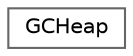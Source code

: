 digraph "Graphical Class Hierarchy"
{
 // LATEX_PDF_SIZE
  bgcolor="transparent";
  edge [fontname=Helvetica,fontsize=10,labelfontname=Helvetica,labelfontsize=10];
  node [fontname=Helvetica,fontsize=10,shape=box,height=0.2,width=0.4];
  rankdir="LR";
  Node0 [id="Node000000",label="GCHeap",height=0.2,width=0.4,color="grey40", fillcolor="white", style="filled",URL="$classGCHeap.html",tooltip="Garbage collection heap manager."];
}
